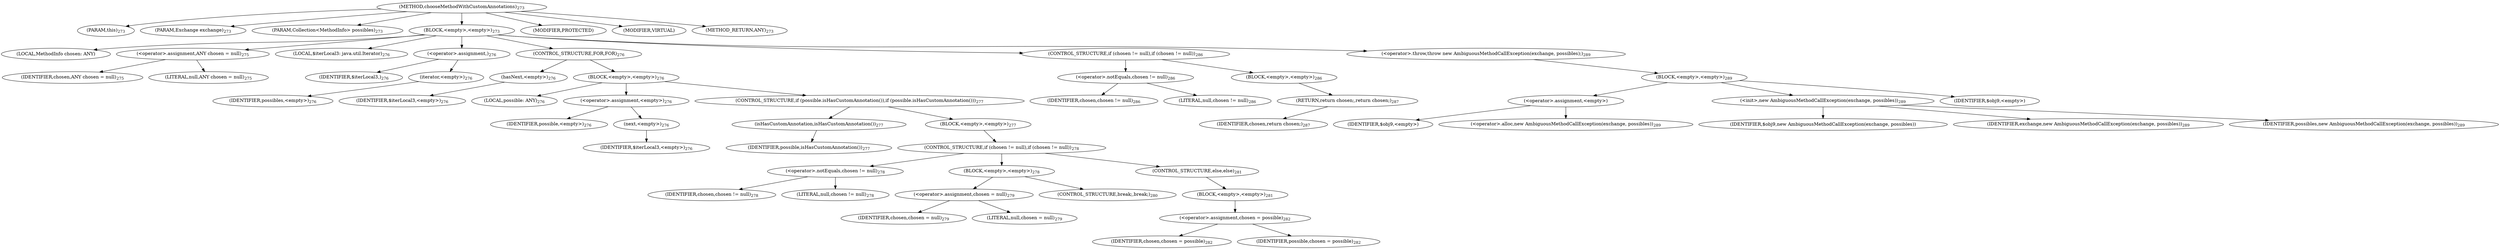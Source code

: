 digraph "chooseMethodWithCustomAnnotations" {  
"764" [label = <(METHOD,chooseMethodWithCustomAnnotations)<SUB>273</SUB>> ]
"765" [label = <(PARAM,this)<SUB>273</SUB>> ]
"766" [label = <(PARAM,Exchange exchange)<SUB>273</SUB>> ]
"767" [label = <(PARAM,Collection&lt;MethodInfo&gt; possibles)<SUB>273</SUB>> ]
"768" [label = <(BLOCK,&lt;empty&gt;,&lt;empty&gt;)<SUB>273</SUB>> ]
"769" [label = <(LOCAL,MethodInfo chosen: ANY)> ]
"770" [label = <(&lt;operator&gt;.assignment,ANY chosen = null)<SUB>275</SUB>> ]
"771" [label = <(IDENTIFIER,chosen,ANY chosen = null)<SUB>275</SUB>> ]
"772" [label = <(LITERAL,null,ANY chosen = null)<SUB>275</SUB>> ]
"773" [label = <(LOCAL,$iterLocal3: java.util.Iterator)<SUB>276</SUB>> ]
"774" [label = <(&lt;operator&gt;.assignment,)<SUB>276</SUB>> ]
"775" [label = <(IDENTIFIER,$iterLocal3,)<SUB>276</SUB>> ]
"776" [label = <(iterator,&lt;empty&gt;)<SUB>276</SUB>> ]
"777" [label = <(IDENTIFIER,possibles,&lt;empty&gt;)<SUB>276</SUB>> ]
"778" [label = <(CONTROL_STRUCTURE,FOR,FOR)<SUB>276</SUB>> ]
"779" [label = <(hasNext,&lt;empty&gt;)<SUB>276</SUB>> ]
"780" [label = <(IDENTIFIER,$iterLocal3,&lt;empty&gt;)<SUB>276</SUB>> ]
"781" [label = <(BLOCK,&lt;empty&gt;,&lt;empty&gt;)<SUB>276</SUB>> ]
"782" [label = <(LOCAL,possible: ANY)<SUB>276</SUB>> ]
"783" [label = <(&lt;operator&gt;.assignment,&lt;empty&gt;)<SUB>276</SUB>> ]
"784" [label = <(IDENTIFIER,possible,&lt;empty&gt;)<SUB>276</SUB>> ]
"785" [label = <(next,&lt;empty&gt;)<SUB>276</SUB>> ]
"786" [label = <(IDENTIFIER,$iterLocal3,&lt;empty&gt;)<SUB>276</SUB>> ]
"787" [label = <(CONTROL_STRUCTURE,if (possible.isHasCustomAnnotation()),if (possible.isHasCustomAnnotation()))<SUB>277</SUB>> ]
"788" [label = <(isHasCustomAnnotation,isHasCustomAnnotation())<SUB>277</SUB>> ]
"789" [label = <(IDENTIFIER,possible,isHasCustomAnnotation())<SUB>277</SUB>> ]
"790" [label = <(BLOCK,&lt;empty&gt;,&lt;empty&gt;)<SUB>277</SUB>> ]
"791" [label = <(CONTROL_STRUCTURE,if (chosen != null),if (chosen != null))<SUB>278</SUB>> ]
"792" [label = <(&lt;operator&gt;.notEquals,chosen != null)<SUB>278</SUB>> ]
"793" [label = <(IDENTIFIER,chosen,chosen != null)<SUB>278</SUB>> ]
"794" [label = <(LITERAL,null,chosen != null)<SUB>278</SUB>> ]
"795" [label = <(BLOCK,&lt;empty&gt;,&lt;empty&gt;)<SUB>278</SUB>> ]
"796" [label = <(&lt;operator&gt;.assignment,chosen = null)<SUB>279</SUB>> ]
"797" [label = <(IDENTIFIER,chosen,chosen = null)<SUB>279</SUB>> ]
"798" [label = <(LITERAL,null,chosen = null)<SUB>279</SUB>> ]
"799" [label = <(CONTROL_STRUCTURE,break;,break;)<SUB>280</SUB>> ]
"800" [label = <(CONTROL_STRUCTURE,else,else)<SUB>281</SUB>> ]
"801" [label = <(BLOCK,&lt;empty&gt;,&lt;empty&gt;)<SUB>281</SUB>> ]
"802" [label = <(&lt;operator&gt;.assignment,chosen = possible)<SUB>282</SUB>> ]
"803" [label = <(IDENTIFIER,chosen,chosen = possible)<SUB>282</SUB>> ]
"804" [label = <(IDENTIFIER,possible,chosen = possible)<SUB>282</SUB>> ]
"805" [label = <(CONTROL_STRUCTURE,if (chosen != null),if (chosen != null))<SUB>286</SUB>> ]
"806" [label = <(&lt;operator&gt;.notEquals,chosen != null)<SUB>286</SUB>> ]
"807" [label = <(IDENTIFIER,chosen,chosen != null)<SUB>286</SUB>> ]
"808" [label = <(LITERAL,null,chosen != null)<SUB>286</SUB>> ]
"809" [label = <(BLOCK,&lt;empty&gt;,&lt;empty&gt;)<SUB>286</SUB>> ]
"810" [label = <(RETURN,return chosen;,return chosen;)<SUB>287</SUB>> ]
"811" [label = <(IDENTIFIER,chosen,return chosen;)<SUB>287</SUB>> ]
"812" [label = <(&lt;operator&gt;.throw,throw new AmbiguousMethodCallException(exchange, possibles);)<SUB>289</SUB>> ]
"813" [label = <(BLOCK,&lt;empty&gt;,&lt;empty&gt;)<SUB>289</SUB>> ]
"814" [label = <(&lt;operator&gt;.assignment,&lt;empty&gt;)> ]
"815" [label = <(IDENTIFIER,$obj9,&lt;empty&gt;)> ]
"816" [label = <(&lt;operator&gt;.alloc,new AmbiguousMethodCallException(exchange, possibles))<SUB>289</SUB>> ]
"817" [label = <(&lt;init&gt;,new AmbiguousMethodCallException(exchange, possibles))<SUB>289</SUB>> ]
"818" [label = <(IDENTIFIER,$obj9,new AmbiguousMethodCallException(exchange, possibles))> ]
"819" [label = <(IDENTIFIER,exchange,new AmbiguousMethodCallException(exchange, possibles))<SUB>289</SUB>> ]
"820" [label = <(IDENTIFIER,possibles,new AmbiguousMethodCallException(exchange, possibles))<SUB>289</SUB>> ]
"821" [label = <(IDENTIFIER,$obj9,&lt;empty&gt;)> ]
"822" [label = <(MODIFIER,PROTECTED)> ]
"823" [label = <(MODIFIER,VIRTUAL)> ]
"824" [label = <(METHOD_RETURN,ANY)<SUB>273</SUB>> ]
  "764" -> "765" 
  "764" -> "766" 
  "764" -> "767" 
  "764" -> "768" 
  "764" -> "822" 
  "764" -> "823" 
  "764" -> "824" 
  "768" -> "769" 
  "768" -> "770" 
  "768" -> "773" 
  "768" -> "774" 
  "768" -> "778" 
  "768" -> "805" 
  "768" -> "812" 
  "770" -> "771" 
  "770" -> "772" 
  "774" -> "775" 
  "774" -> "776" 
  "776" -> "777" 
  "778" -> "779" 
  "778" -> "781" 
  "779" -> "780" 
  "781" -> "782" 
  "781" -> "783" 
  "781" -> "787" 
  "783" -> "784" 
  "783" -> "785" 
  "785" -> "786" 
  "787" -> "788" 
  "787" -> "790" 
  "788" -> "789" 
  "790" -> "791" 
  "791" -> "792" 
  "791" -> "795" 
  "791" -> "800" 
  "792" -> "793" 
  "792" -> "794" 
  "795" -> "796" 
  "795" -> "799" 
  "796" -> "797" 
  "796" -> "798" 
  "800" -> "801" 
  "801" -> "802" 
  "802" -> "803" 
  "802" -> "804" 
  "805" -> "806" 
  "805" -> "809" 
  "806" -> "807" 
  "806" -> "808" 
  "809" -> "810" 
  "810" -> "811" 
  "812" -> "813" 
  "813" -> "814" 
  "813" -> "817" 
  "813" -> "821" 
  "814" -> "815" 
  "814" -> "816" 
  "817" -> "818" 
  "817" -> "819" 
  "817" -> "820" 
}
